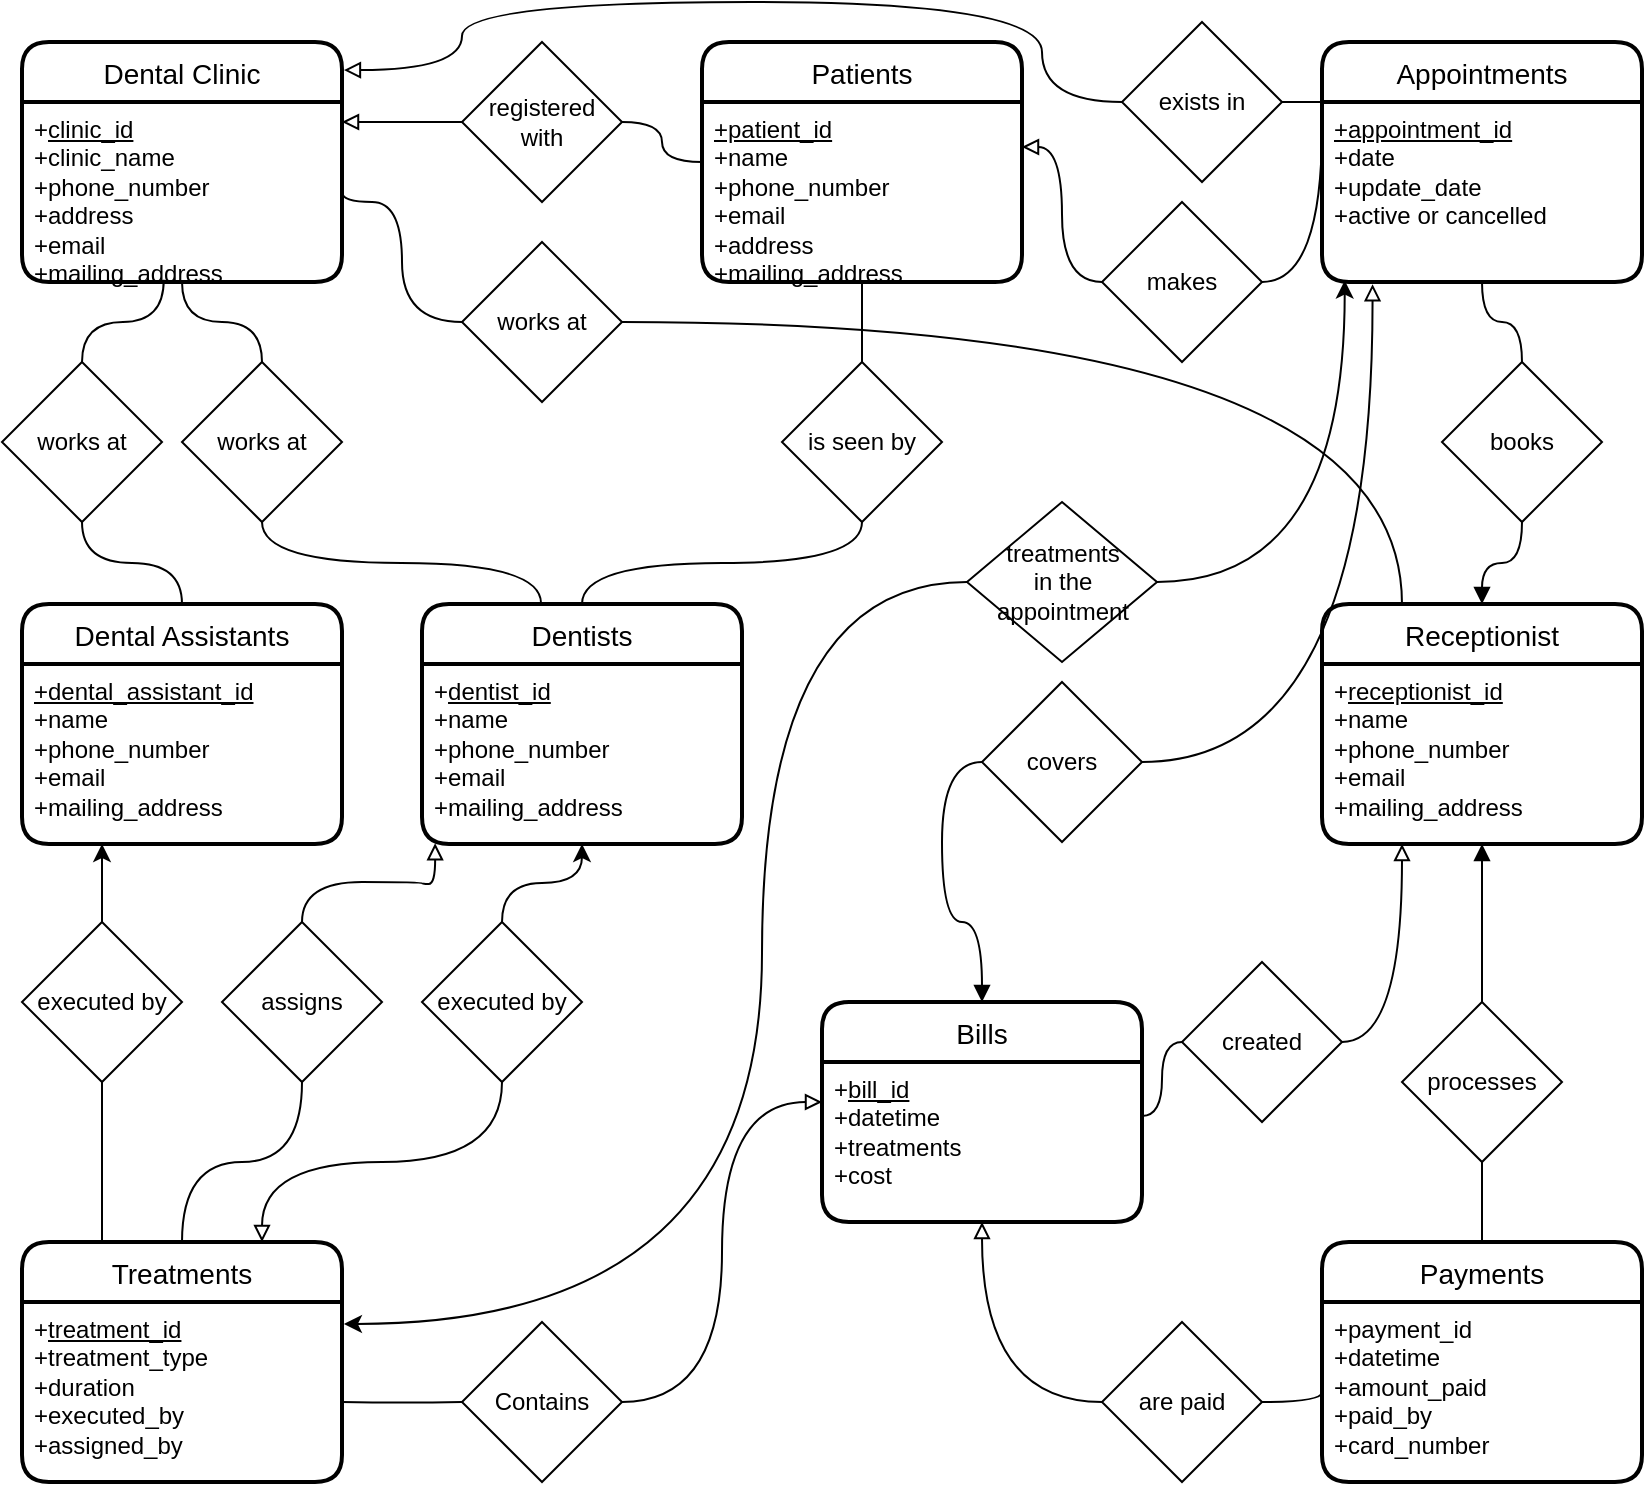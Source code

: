 <mxfile version="16.6.2" type="github">
  <diagram id="0YO4q45qK2cxMAk0PEHQ" name="Page-1">
    <mxGraphModel dx="1094" dy="808" grid="1" gridSize="10" guides="1" tooltips="1" connect="1" arrows="1" fold="1" page="1" pageScale="1" pageWidth="850" pageHeight="1100" math="0" shadow="0">
      <root>
        <mxCell id="0" />
        <mxCell id="1" parent="0" />
        <mxCell id="yixYYZR7p3-tDQ7YvWht-1" value="Dental Clinic" style="swimlane;childLayout=stackLayout;horizontal=1;startSize=30;horizontalStack=0;rounded=1;fontSize=14;fontStyle=0;strokeWidth=2;resizeParent=0;resizeLast=1;shadow=0;dashed=0;align=center;" parent="1" vertex="1">
          <mxGeometry x="40" y="40" width="160" height="120" as="geometry" />
        </mxCell>
        <mxCell id="yixYYZR7p3-tDQ7YvWht-2" value="+&lt;u&gt;clinic_id&lt;/u&gt;&lt;br&gt;+clinic_name&lt;br&gt;&lt;div&gt;+phone_number&lt;/div&gt;&lt;div&gt;+address &lt;br&gt;&lt;/div&gt;&lt;div&gt;+email&lt;/div&gt;&lt;div&gt;+mailing_address&lt;br&gt;&lt;/div&gt;" style="align=left;strokeColor=none;fillColor=none;spacingLeft=4;fontSize=12;verticalAlign=top;resizable=0;rotatable=0;part=1;html=1;" parent="yixYYZR7p3-tDQ7YvWht-1" vertex="1">
          <mxGeometry y="30" width="160" height="90" as="geometry" />
        </mxCell>
        <mxCell id="yixYYZR7p3-tDQ7YvWht-4" value="Dentists" style="swimlane;childLayout=stackLayout;horizontal=1;startSize=30;horizontalStack=0;rounded=1;fontSize=14;fontStyle=0;strokeWidth=2;resizeParent=0;resizeLast=1;shadow=0;dashed=0;align=center;" parent="1" vertex="1">
          <mxGeometry x="240" y="321" width="160" height="120" as="geometry" />
        </mxCell>
        <mxCell id="yixYYZR7p3-tDQ7YvWht-5" value="+&lt;u&gt;dentist_id&lt;/u&gt;&lt;br&gt;+name&lt;br&gt;&lt;div&gt;+phone_number&lt;/div&gt;&lt;div&gt;+email&lt;/div&gt;&lt;div&gt;+mailing_address&lt;br&gt;&lt;/div&gt;" style="align=left;strokeColor=none;fillColor=none;spacingLeft=4;fontSize=12;verticalAlign=top;resizable=0;rotatable=0;part=1;html=1;" parent="yixYYZR7p3-tDQ7YvWht-4" vertex="1">
          <mxGeometry y="30" width="160" height="90" as="geometry" />
        </mxCell>
        <mxCell id="yixYYZR7p3-tDQ7YvWht-6" value="Patients" style="swimlane;childLayout=stackLayout;horizontal=1;startSize=30;horizontalStack=0;rounded=1;fontSize=14;fontStyle=0;strokeWidth=2;resizeParent=0;resizeLast=1;shadow=0;dashed=0;align=center;" parent="1" vertex="1">
          <mxGeometry x="380" y="40" width="160" height="120" as="geometry" />
        </mxCell>
        <mxCell id="yixYYZR7p3-tDQ7YvWht-7" value="&lt;u&gt;+patient_id&lt;/u&gt;&lt;br&gt;+name&lt;br&gt;&lt;div&gt;+phone_number&lt;/div&gt;&lt;div&gt;+email&lt;br&gt;+address &lt;br&gt;&lt;/div&gt;&lt;div&gt;+mailing_address&lt;br&gt;&lt;/div&gt;" style="align=left;strokeColor=none;fillColor=none;spacingLeft=4;fontSize=12;verticalAlign=top;resizable=0;rotatable=0;part=1;html=1;" parent="yixYYZR7p3-tDQ7YvWht-6" vertex="1">
          <mxGeometry y="30" width="160" height="90" as="geometry" />
        </mxCell>
        <mxCell id="yixYYZR7p3-tDQ7YvWht-8" value="Dental Assistants" style="swimlane;childLayout=stackLayout;horizontal=1;startSize=30;horizontalStack=0;rounded=1;fontSize=14;fontStyle=0;strokeWidth=2;resizeParent=0;resizeLast=1;shadow=0;dashed=0;align=center;" parent="1" vertex="1">
          <mxGeometry x="40" y="321" width="160" height="120" as="geometry" />
        </mxCell>
        <mxCell id="yixYYZR7p3-tDQ7YvWht-9" value="&lt;u&gt;+dental_assistant_id&lt;/u&gt;&lt;br&gt;+name&lt;br&gt;&lt;div&gt;+phone_number&lt;/div&gt;&lt;div&gt;+email&lt;/div&gt;&lt;div&gt;+mailing_address&lt;br&gt;&lt;/div&gt;" style="align=left;strokeColor=none;fillColor=none;spacingLeft=4;fontSize=12;verticalAlign=top;resizable=0;rotatable=0;part=1;html=1;" parent="yixYYZR7p3-tDQ7YvWht-8" vertex="1">
          <mxGeometry y="30" width="160" height="90" as="geometry" />
        </mxCell>
        <mxCell id="yixYYZR7p3-tDQ7YvWht-10" value="Treatments " style="swimlane;childLayout=stackLayout;horizontal=1;startSize=30;horizontalStack=0;rounded=1;fontSize=14;fontStyle=0;strokeWidth=2;resizeParent=0;resizeLast=1;shadow=0;dashed=0;align=center;" parent="1" vertex="1">
          <mxGeometry x="40" y="640" width="160" height="120" as="geometry" />
        </mxCell>
        <mxCell id="yixYYZR7p3-tDQ7YvWht-11" value="+&lt;u&gt;treatment_id&lt;/u&gt;&lt;br&gt;+treatment_type&lt;br&gt;&lt;div&gt;+duration&lt;/div&gt;&lt;div&gt;+executed_by &lt;br&gt;&lt;/div&gt;&lt;div&gt;+assigned_by&lt;br&gt;&lt;/div&gt;" style="align=left;strokeColor=none;fillColor=none;spacingLeft=4;fontSize=12;verticalAlign=top;resizable=0;rotatable=0;part=1;html=1;" parent="yixYYZR7p3-tDQ7YvWht-10" vertex="1">
          <mxGeometry y="30" width="160" height="90" as="geometry" />
        </mxCell>
        <mxCell id="yixYYZR7p3-tDQ7YvWht-12" value="Appointments " style="swimlane;childLayout=stackLayout;horizontal=1;startSize=30;horizontalStack=0;rounded=1;fontSize=14;fontStyle=0;strokeWidth=2;resizeParent=0;resizeLast=1;shadow=0;dashed=0;align=center;" parent="1" vertex="1">
          <mxGeometry x="690" y="40" width="160" height="120" as="geometry" />
        </mxCell>
        <mxCell id="yixYYZR7p3-tDQ7YvWht-13" value="&lt;div&gt;&lt;u&gt;+appointment_id&lt;/u&gt;&lt;/div&gt;&lt;div&gt;+date&lt;/div&gt;&lt;div&gt;+update_date&lt;br&gt;&lt;/div&gt;&lt;div&gt;+active or cancelled&lt;br&gt;&lt;/div&gt;&lt;div&gt;&lt;br&gt;&lt;/div&gt;" style="align=left;strokeColor=none;fillColor=none;spacingLeft=4;fontSize=12;verticalAlign=top;resizable=0;rotatable=0;part=1;html=1;" parent="yixYYZR7p3-tDQ7YvWht-12" vertex="1">
          <mxGeometry y="30" width="160" height="90" as="geometry" />
        </mxCell>
        <mxCell id="yixYYZR7p3-tDQ7YvWht-14" value="Bills" style="swimlane;childLayout=stackLayout;horizontal=1;startSize=30;horizontalStack=0;rounded=1;fontSize=14;fontStyle=0;strokeWidth=2;resizeParent=0;resizeLast=1;shadow=0;align=center;fillColor=none;" parent="1" vertex="1">
          <mxGeometry x="440" y="520" width="160" height="110" as="geometry" />
        </mxCell>
        <mxCell id="yixYYZR7p3-tDQ7YvWht-15" value="+&lt;u&gt;bill_id&lt;br&gt;&lt;/u&gt;+datetime &lt;br&gt;&lt;div&gt;+treatments &lt;/div&gt;&lt;div&gt;+cost&lt;br&gt;&lt;/div&gt;" style="align=left;strokeColor=none;fillColor=none;spacingLeft=4;fontSize=12;verticalAlign=top;resizable=0;rotatable=0;part=1;html=1;" parent="yixYYZR7p3-tDQ7YvWht-14" vertex="1">
          <mxGeometry y="30" width="160" height="80" as="geometry" />
        </mxCell>
        <mxCell id="yixYYZR7p3-tDQ7YvWht-17" style="rounded=0;orthogonalLoop=1;jettySize=auto;html=1;endArrow=block;endFill=0;edgeStyle=orthogonalEdgeStyle;curved=1;strokeColor=default;" parent="1" source="yixYYZR7p3-tDQ7YvWht-16" edge="1">
          <mxGeometry relative="1" as="geometry">
            <mxPoint x="200" y="80" as="targetPoint" />
          </mxGeometry>
        </mxCell>
        <mxCell id="yixYYZR7p3-tDQ7YvWht-18" style="edgeStyle=orthogonalEdgeStyle;rounded=0;orthogonalLoop=1;jettySize=auto;html=1;entryX=0;entryY=0.5;entryDx=0;entryDy=0;endArrow=none;endFill=0;exitX=1;exitY=0.5;exitDx=0;exitDy=0;curved=1;" parent="1" source="yixYYZR7p3-tDQ7YvWht-16" target="yixYYZR7p3-tDQ7YvWht-6" edge="1">
          <mxGeometry relative="1" as="geometry" />
        </mxCell>
        <mxCell id="yixYYZR7p3-tDQ7YvWht-16" value="&lt;div&gt;registered &lt;br&gt;&lt;/div&gt;&lt;div&gt;with&lt;/div&gt;" style="shape=rhombus;perimeter=rhombusPerimeter;whiteSpace=wrap;html=1;align=center;" parent="1" vertex="1">
          <mxGeometry x="260" y="40" width="80" height="80" as="geometry" />
        </mxCell>
        <mxCell id="_nI5DZy2AJyz_5Zyf3im-6" value="Receptionist" style="swimlane;childLayout=stackLayout;horizontal=1;startSize=30;horizontalStack=0;rounded=1;fontSize=14;fontStyle=0;strokeWidth=2;resizeParent=0;resizeLast=1;shadow=0;dashed=0;align=center;" parent="1" vertex="1">
          <mxGeometry x="690" y="321" width="160" height="120" as="geometry" />
        </mxCell>
        <mxCell id="_nI5DZy2AJyz_5Zyf3im-7" value="+&lt;u&gt;receptionist_id&lt;/u&gt;&lt;br&gt;+name&lt;br&gt;&lt;div&gt;+phone_number&lt;/div&gt;&lt;div&gt;+email&lt;/div&gt;&lt;div&gt;+mailing_address&lt;br&gt;&lt;/div&gt;" style="align=left;strokeColor=none;fillColor=none;spacingLeft=4;fontSize=12;verticalAlign=top;resizable=0;rotatable=0;part=1;html=1;" parent="_nI5DZy2AJyz_5Zyf3im-6" vertex="1">
          <mxGeometry y="30" width="160" height="90" as="geometry" />
        </mxCell>
        <mxCell id="_nI5DZy2AJyz_5Zyf3im-10" value="created" style="rhombus;whiteSpace=wrap;html=1;rounded=0;sketch=0;" parent="1" vertex="1">
          <mxGeometry x="620" y="500" width="80" height="80" as="geometry" />
        </mxCell>
        <mxCell id="_nI5DZy2AJyz_5Zyf3im-11" value="" style="endArrow=none;html=1;rounded=1;sketch=0;curved=1;entryX=0;entryY=0.5;entryDx=0;entryDy=0;exitX=1;exitY=0.337;exitDx=0;exitDy=0;exitPerimeter=0;edgeStyle=orthogonalEdgeStyle;" parent="1" source="yixYYZR7p3-tDQ7YvWht-15" target="_nI5DZy2AJyz_5Zyf3im-10" edge="1">
          <mxGeometry width="50" height="50" relative="1" as="geometry">
            <mxPoint x="410" y="510.33" as="sourcePoint" />
            <mxPoint x="640" y="590" as="targetPoint" />
          </mxGeometry>
        </mxCell>
        <mxCell id="_nI5DZy2AJyz_5Zyf3im-12" value="" style="endArrow=classic;html=1;rounded=1;sketch=0;curved=0;entryX=0.25;entryY=1;entryDx=0;entryDy=0;exitX=0.5;exitY=0;exitDx=0;exitDy=0;" parent="1" source="_nI5DZy2AJyz_5Zyf3im-16" target="yixYYZR7p3-tDQ7YvWht-9" edge="1">
          <mxGeometry width="50" height="50" relative="1" as="geometry">
            <mxPoint x="80" y="540" as="sourcePoint" />
            <mxPoint x="130" y="490" as="targetPoint" />
          </mxGeometry>
        </mxCell>
        <mxCell id="_nI5DZy2AJyz_5Zyf3im-13" value="" style="endArrow=classic;html=1;rounded=1;sketch=0;curved=1;entryX=0.5;entryY=1;entryDx=0;entryDy=0;startArrow=none;exitX=0.5;exitY=0;exitDx=0;exitDy=0;edgeStyle=orthogonalEdgeStyle;" parent="1" source="_nI5DZy2AJyz_5Zyf3im-17" target="yixYYZR7p3-tDQ7YvWht-5" edge="1">
          <mxGeometry width="50" height="50" relative="1" as="geometry">
            <mxPoint x="170" y="550" as="sourcePoint" />
            <mxPoint x="220" y="500" as="targetPoint" />
          </mxGeometry>
        </mxCell>
        <mxCell id="_nI5DZy2AJyz_5Zyf3im-15" value="" style="endArrow=block;html=1;rounded=1;sketch=0;curved=1;exitX=1;exitY=0.5;exitDx=0;exitDy=0;entryX=0;entryY=0.25;entryDx=0;entryDy=0;startArrow=none;edgeStyle=orthogonalEdgeStyle;endFill=0;" parent="1" source="_nI5DZy2AJyz_5Zyf3im-22" target="yixYYZR7p3-tDQ7YvWht-15" edge="1">
          <mxGeometry width="50" height="50" relative="1" as="geometry">
            <mxPoint x="170" y="690" as="sourcePoint" />
            <mxPoint x="220" y="640" as="targetPoint" />
          </mxGeometry>
        </mxCell>
        <mxCell id="CEkyPF-p6MLA-TPRzy7i-5" style="edgeStyle=orthogonalEdgeStyle;rounded=0;orthogonalLoop=1;jettySize=auto;html=1;endArrow=none;endFill=0;exitX=0.5;exitY=1;exitDx=0;exitDy=0;curved=1;entryX=0.25;entryY=0;entryDx=0;entryDy=0;" parent="1" source="_nI5DZy2AJyz_5Zyf3im-16" target="yixYYZR7p3-tDQ7YvWht-10" edge="1">
          <mxGeometry relative="1" as="geometry" />
        </mxCell>
        <mxCell id="_nI5DZy2AJyz_5Zyf3im-16" value="executed by" style="rhombus;whiteSpace=wrap;html=1;rounded=0;sketch=0;" parent="1" vertex="1">
          <mxGeometry x="40" y="480" width="80" height="80" as="geometry" />
        </mxCell>
        <mxCell id="CEkyPF-p6MLA-TPRzy7i-41" style="edgeStyle=orthogonalEdgeStyle;curved=1;rounded=0;orthogonalLoop=1;jettySize=auto;html=1;entryX=0.75;entryY=0;entryDx=0;entryDy=0;endArrow=block;endFill=0;exitX=0.5;exitY=1;exitDx=0;exitDy=0;" parent="1" source="_nI5DZy2AJyz_5Zyf3im-17" target="yixYYZR7p3-tDQ7YvWht-10" edge="1">
          <mxGeometry relative="1" as="geometry" />
        </mxCell>
        <mxCell id="_nI5DZy2AJyz_5Zyf3im-17" value="executed by" style="rhombus;whiteSpace=wrap;html=1;rounded=0;sketch=0;" parent="1" vertex="1">
          <mxGeometry x="240" y="480" width="80" height="80" as="geometry" />
        </mxCell>
        <mxCell id="_nI5DZy2AJyz_5Zyf3im-19" value="" style="endArrow=block;html=1;rounded=1;sketch=0;curved=1;exitX=0;exitY=0.5;exitDx=0;exitDy=0;endFill=0;edgeStyle=orthogonalEdgeStyle;entryX=1;entryY=0.25;entryDx=0;entryDy=0;" parent="1" source="_nI5DZy2AJyz_5Zyf3im-20" target="yixYYZR7p3-tDQ7YvWht-7" edge="1">
          <mxGeometry width="50" height="50" relative="1" as="geometry">
            <mxPoint x="540" y="200" as="sourcePoint" />
            <mxPoint x="660" y="130" as="targetPoint" />
          </mxGeometry>
        </mxCell>
        <mxCell id="CEkyPF-p6MLA-TPRzy7i-2" style="edgeStyle=orthogonalEdgeStyle;rounded=0;orthogonalLoop=1;jettySize=auto;html=1;endArrow=none;endFill=0;exitX=1;exitY=0.5;exitDx=0;exitDy=0;curved=1;" parent="1" source="_nI5DZy2AJyz_5Zyf3im-20" edge="1">
          <mxGeometry relative="1" as="geometry">
            <mxPoint x="690" y="80" as="targetPoint" />
          </mxGeometry>
        </mxCell>
        <mxCell id="_nI5DZy2AJyz_5Zyf3im-20" value="makes" style="rhombus;whiteSpace=wrap;html=1;rounded=0;sketch=0;" parent="1" vertex="1">
          <mxGeometry x="580" y="120" width="80" height="80" as="geometry" />
        </mxCell>
        <mxCell id="_nI5DZy2AJyz_5Zyf3im-23" value="" style="endArrow=none;html=1;rounded=1;sketch=0;curved=1;entryX=0;entryY=0.5;entryDx=0;entryDy=0;edgeStyle=orthogonalEdgeStyle;" parent="1" target="_nI5DZy2AJyz_5Zyf3im-22" edge="1">
          <mxGeometry width="50" height="50" relative="1" as="geometry">
            <mxPoint x="200" y="720" as="sourcePoint" />
            <mxPoint x="276" y="836.99" as="targetPoint" />
          </mxGeometry>
        </mxCell>
        <mxCell id="_nI5DZy2AJyz_5Zyf3im-24" value="" style="endArrow=block;html=1;rounded=1;sketch=0;curved=1;entryX=0.25;entryY=1;entryDx=0;entryDy=0;exitX=1;exitY=0.5;exitDx=0;exitDy=0;edgeStyle=orthogonalEdgeStyle;endFill=0;" parent="1" source="_nI5DZy2AJyz_5Zyf3im-10" target="_nI5DZy2AJyz_5Zyf3im-7" edge="1">
          <mxGeometry width="50" height="50" relative="1" as="geometry">
            <mxPoint x="550" y="480" as="sourcePoint" />
            <mxPoint x="600" y="430" as="targetPoint" />
          </mxGeometry>
        </mxCell>
        <mxCell id="_nI5DZy2AJyz_5Zyf3im-26" value="" style="endArrow=block;html=1;rounded=1;sketch=0;curved=1;entryX=0.5;entryY=0;entryDx=0;entryDy=0;exitX=0.5;exitY=1;exitDx=0;exitDy=0;endFill=1;edgeStyle=orthogonalEdgeStyle;" parent="1" source="_nI5DZy2AJyz_5Zyf3im-27" target="_nI5DZy2AJyz_5Zyf3im-6" edge="1">
          <mxGeometry width="50" height="50" relative="1" as="geometry">
            <mxPoint x="630" y="320" as="sourcePoint" />
            <mxPoint x="680" y="270" as="targetPoint" />
          </mxGeometry>
        </mxCell>
        <mxCell id="CEkyPF-p6MLA-TPRzy7i-1" style="rounded=0;orthogonalLoop=1;jettySize=auto;html=1;entryX=0.5;entryY=1;entryDx=0;entryDy=0;endArrow=none;endFill=0;exitX=0.5;exitY=0;exitDx=0;exitDy=0;edgeStyle=orthogonalEdgeStyle;curved=1;" parent="1" source="_nI5DZy2AJyz_5Zyf3im-27" target="yixYYZR7p3-tDQ7YvWht-13" edge="1">
          <mxGeometry relative="1" as="geometry" />
        </mxCell>
        <mxCell id="_nI5DZy2AJyz_5Zyf3im-27" value="books" style="rhombus;whiteSpace=wrap;html=1;rounded=0;sketch=0;" parent="1" vertex="1">
          <mxGeometry x="750" y="200" width="80" height="80" as="geometry" />
        </mxCell>
        <mxCell id="CEkyPF-p6MLA-TPRzy7i-7" style="edgeStyle=orthogonalEdgeStyle;rounded=0;orthogonalLoop=1;jettySize=auto;html=1;endArrow=none;endFill=0;exitX=0.5;exitY=1;exitDx=0;exitDy=0;curved=1;" parent="1" source="CEkyPF-p6MLA-TPRzy7i-6" target="yixYYZR7p3-tDQ7YvWht-4" edge="1">
          <mxGeometry relative="1" as="geometry" />
        </mxCell>
        <mxCell id="CEkyPF-p6MLA-TPRzy7i-8" style="edgeStyle=orthogonalEdgeStyle;rounded=0;orthogonalLoop=1;jettySize=auto;html=1;entryX=0.5;entryY=1;entryDx=0;entryDy=0;endArrow=none;endFill=0;exitX=0.5;exitY=0;exitDx=0;exitDy=0;curved=1;" parent="1" source="CEkyPF-p6MLA-TPRzy7i-6" target="yixYYZR7p3-tDQ7YvWht-6" edge="1">
          <mxGeometry relative="1" as="geometry" />
        </mxCell>
        <mxCell id="CEkyPF-p6MLA-TPRzy7i-6" value="is seen by " style="rhombus;whiteSpace=wrap;html=1;rounded=0;sketch=0;" parent="1" vertex="1">
          <mxGeometry x="420" y="200" width="80" height="80" as="geometry" />
        </mxCell>
        <mxCell id="CEkyPF-p6MLA-TPRzy7i-9" value="Payments" style="swimlane;childLayout=stackLayout;horizontal=1;startSize=30;horizontalStack=0;rounded=1;fontSize=14;fontStyle=0;strokeWidth=2;resizeParent=0;resizeLast=1;shadow=0;align=center;fillColor=none;" parent="1" vertex="1">
          <mxGeometry x="690" y="640" width="160" height="120" as="geometry" />
        </mxCell>
        <mxCell id="CEkyPF-p6MLA-TPRzy7i-10" value="+payment_id&lt;br&gt;+datetime &lt;br&gt;&lt;div&gt;+amount_paid&amp;nbsp; &lt;br&gt;&lt;/div&gt;&lt;div&gt;+paid_by&lt;/div&gt;&lt;div&gt;+card_number&lt;br&gt;&lt;/div&gt;" style="align=left;strokeColor=none;fillColor=none;spacingLeft=4;fontSize=12;verticalAlign=top;resizable=0;rotatable=0;part=1;html=1;" parent="CEkyPF-p6MLA-TPRzy7i-9" vertex="1">
          <mxGeometry y="30" width="160" height="90" as="geometry" />
        </mxCell>
        <mxCell id="CEkyPF-p6MLA-TPRzy7i-12" style="edgeStyle=orthogonalEdgeStyle;rounded=0;orthogonalLoop=1;jettySize=auto;html=1;entryX=0.5;entryY=0;entryDx=0;entryDy=0;endArrow=none;endFill=0;curved=1;exitX=0.5;exitY=1;exitDx=0;exitDy=0;" parent="1" source="CEkyPF-p6MLA-TPRzy7i-11" target="CEkyPF-p6MLA-TPRzy7i-9" edge="1">
          <mxGeometry relative="1" as="geometry">
            <mxPoint x="800" y="640" as="sourcePoint" />
          </mxGeometry>
        </mxCell>
        <mxCell id="CEkyPF-p6MLA-TPRzy7i-13" style="edgeStyle=orthogonalEdgeStyle;rounded=0;orthogonalLoop=1;jettySize=auto;html=1;entryX=0.5;entryY=1;entryDx=0;entryDy=0;endArrow=block;endFill=1;exitX=0.5;exitY=0;exitDx=0;exitDy=0;curved=1;" parent="1" source="CEkyPF-p6MLA-TPRzy7i-11" target="_nI5DZy2AJyz_5Zyf3im-7" edge="1">
          <mxGeometry relative="1" as="geometry" />
        </mxCell>
        <mxCell id="CEkyPF-p6MLA-TPRzy7i-11" value="processes" style="rhombus;whiteSpace=wrap;html=1;rounded=0;sketch=0;" parent="1" vertex="1">
          <mxGeometry x="730" y="520" width="80" height="80" as="geometry" />
        </mxCell>
        <mxCell id="CEkyPF-p6MLA-TPRzy7i-16" style="edgeStyle=orthogonalEdgeStyle;rounded=0;orthogonalLoop=1;jettySize=auto;html=1;entryX=0;entryY=0.5;entryDx=0;entryDy=0;endArrow=none;endFill=0;exitX=1;exitY=0.5;exitDx=0;exitDy=0;curved=1;" parent="1" source="CEkyPF-p6MLA-TPRzy7i-15" target="CEkyPF-p6MLA-TPRzy7i-10" edge="1">
          <mxGeometry relative="1" as="geometry">
            <mxPoint x="640" y="820" as="sourcePoint" />
          </mxGeometry>
        </mxCell>
        <mxCell id="CEkyPF-p6MLA-TPRzy7i-17" style="edgeStyle=orthogonalEdgeStyle;rounded=0;orthogonalLoop=1;jettySize=auto;html=1;entryX=0.5;entryY=1;entryDx=0;entryDy=0;endArrow=block;endFill=0;exitX=0;exitY=0.5;exitDx=0;exitDy=0;curved=1;" parent="1" source="CEkyPF-p6MLA-TPRzy7i-15" target="yixYYZR7p3-tDQ7YvWht-15" edge="1">
          <mxGeometry relative="1" as="geometry" />
        </mxCell>
        <mxCell id="CEkyPF-p6MLA-TPRzy7i-15" value="are paid" style="rhombus;whiteSpace=wrap;html=1;rounded=0;sketch=0;" parent="1" vertex="1">
          <mxGeometry x="580" y="680" width="80" height="80" as="geometry" />
        </mxCell>
        <mxCell id="CEkyPF-p6MLA-TPRzy7i-21" style="edgeStyle=orthogonalEdgeStyle;curved=1;rounded=0;orthogonalLoop=1;jettySize=auto;html=1;entryX=0.443;entryY=0.987;entryDx=0;entryDy=0;entryPerimeter=0;endArrow=none;endFill=0;" parent="1" source="CEkyPF-p6MLA-TPRzy7i-18" target="yixYYZR7p3-tDQ7YvWht-2" edge="1">
          <mxGeometry relative="1" as="geometry" />
        </mxCell>
        <mxCell id="CEkyPF-p6MLA-TPRzy7i-22" style="edgeStyle=orthogonalEdgeStyle;curved=1;rounded=0;orthogonalLoop=1;jettySize=auto;html=1;endArrow=none;endFill=0;" parent="1" source="CEkyPF-p6MLA-TPRzy7i-18" target="yixYYZR7p3-tDQ7YvWht-8" edge="1">
          <mxGeometry relative="1" as="geometry" />
        </mxCell>
        <mxCell id="CEkyPF-p6MLA-TPRzy7i-18" value="works at" style="rhombus;whiteSpace=wrap;html=1;rounded=0;sketch=0;" parent="1" vertex="1">
          <mxGeometry x="30" y="200" width="80" height="80" as="geometry" />
        </mxCell>
        <mxCell id="CEkyPF-p6MLA-TPRzy7i-23" style="edgeStyle=orthogonalEdgeStyle;curved=1;rounded=0;orthogonalLoop=1;jettySize=auto;html=1;endArrow=none;endFill=0;" parent="1" source="CEkyPF-p6MLA-TPRzy7i-19" target="yixYYZR7p3-tDQ7YvWht-2" edge="1">
          <mxGeometry relative="1" as="geometry" />
        </mxCell>
        <mxCell id="CEkyPF-p6MLA-TPRzy7i-24" style="edgeStyle=orthogonalEdgeStyle;curved=1;rounded=0;orthogonalLoop=1;jettySize=auto;html=1;endArrow=none;endFill=0;entryX=0.372;entryY=-0.003;entryDx=0;entryDy=0;entryPerimeter=0;exitX=0.5;exitY=1;exitDx=0;exitDy=0;" parent="1" source="CEkyPF-p6MLA-TPRzy7i-19" target="yixYYZR7p3-tDQ7YvWht-4" edge="1">
          <mxGeometry relative="1" as="geometry">
            <mxPoint x="320" y="320" as="targetPoint" />
          </mxGeometry>
        </mxCell>
        <mxCell id="CEkyPF-p6MLA-TPRzy7i-19" value="works at" style="rhombus;whiteSpace=wrap;html=1;rounded=0;sketch=0;" parent="1" vertex="1">
          <mxGeometry x="120" y="200" width="80" height="80" as="geometry" />
        </mxCell>
        <mxCell id="CEkyPF-p6MLA-TPRzy7i-26" style="edgeStyle=orthogonalEdgeStyle;curved=1;rounded=0;orthogonalLoop=1;jettySize=auto;html=1;endArrow=none;endFill=0;exitX=0;exitY=0.5;exitDx=0;exitDy=0;" parent="1" source="CEkyPF-p6MLA-TPRzy7i-25" edge="1">
          <mxGeometry relative="1" as="geometry">
            <Array as="points">
              <mxPoint x="230" y="180" />
              <mxPoint x="230" y="120" />
              <mxPoint x="200" y="120" />
            </Array>
            <mxPoint x="200" y="115" as="targetPoint" />
          </mxGeometry>
        </mxCell>
        <mxCell id="CEkyPF-p6MLA-TPRzy7i-27" style="edgeStyle=orthogonalEdgeStyle;curved=1;rounded=0;orthogonalLoop=1;jettySize=auto;html=1;endArrow=none;endFill=0;entryX=0.25;entryY=0;entryDx=0;entryDy=0;" parent="1" source="CEkyPF-p6MLA-TPRzy7i-25" target="_nI5DZy2AJyz_5Zyf3im-6" edge="1">
          <mxGeometry relative="1" as="geometry">
            <mxPoint x="780" y="320" as="targetPoint" />
          </mxGeometry>
        </mxCell>
        <mxCell id="CEkyPF-p6MLA-TPRzy7i-25" value="works at" style="rhombus;whiteSpace=wrap;html=1;rounded=0;sketch=0;" parent="1" vertex="1">
          <mxGeometry x="260" y="140" width="80" height="80" as="geometry" />
        </mxCell>
        <mxCell id="CEkyPF-p6MLA-TPRzy7i-29" style="edgeStyle=orthogonalEdgeStyle;curved=1;rounded=0;orthogonalLoop=1;jettySize=auto;html=1;entryX=0.071;entryY=0.992;entryDx=0;entryDy=0;endArrow=classic;endFill=1;entryPerimeter=0;" parent="1" source="CEkyPF-p6MLA-TPRzy7i-28" target="yixYYZR7p3-tDQ7YvWht-13" edge="1">
          <mxGeometry relative="1" as="geometry" />
        </mxCell>
        <mxCell id="KoP9NaCKjaB5Ua0drMDm-1" value="" style="edgeStyle=orthogonalEdgeStyle;rounded=0;orthogonalLoop=1;jettySize=auto;html=1;entryX=1.006;entryY=0.122;entryDx=0;entryDy=0;entryPerimeter=0;curved=1;exitX=0;exitY=0.5;exitDx=0;exitDy=0;" parent="1" source="CEkyPF-p6MLA-TPRzy7i-28" target="yixYYZR7p3-tDQ7YvWht-11" edge="1">
          <mxGeometry relative="1" as="geometry">
            <Array as="points">
              <mxPoint x="410" y="310" />
              <mxPoint x="410" y="681" />
            </Array>
          </mxGeometry>
        </mxCell>
        <mxCell id="CEkyPF-p6MLA-TPRzy7i-28" value="&lt;div&gt;treatments &lt;br&gt;&lt;/div&gt;&lt;div&gt;in the appointment &lt;/div&gt;" style="rhombus;whiteSpace=wrap;html=1;rounded=0;sketch=0;" parent="1" vertex="1">
          <mxGeometry x="512.5" y="270" width="95" height="80" as="geometry" />
        </mxCell>
        <mxCell id="CEkyPF-p6MLA-TPRzy7i-33" value="" style="edgeStyle=orthogonalEdgeStyle;curved=1;rounded=0;orthogonalLoop=1;jettySize=auto;html=1;endArrow=none;endFill=0;entryX=0.5;entryY=0;entryDx=0;entryDy=0;exitX=0.5;exitY=1;exitDx=0;exitDy=0;" parent="1" source="CEkyPF-p6MLA-TPRzy7i-32" target="yixYYZR7p3-tDQ7YvWht-10" edge="1">
          <mxGeometry relative="1" as="geometry">
            <mxPoint x="180" y="620" as="sourcePoint" />
          </mxGeometry>
        </mxCell>
        <mxCell id="CEkyPF-p6MLA-TPRzy7i-34" value="" style="edgeStyle=orthogonalEdgeStyle;curved=1;rounded=0;orthogonalLoop=1;jettySize=auto;html=1;endArrow=block;endFill=0;entryX=0.041;entryY=0.996;entryDx=0;entryDy=0;exitX=0.5;exitY=0;exitDx=0;exitDy=0;entryPerimeter=0;" parent="1" source="CEkyPF-p6MLA-TPRzy7i-32" target="yixYYZR7p3-tDQ7YvWht-5" edge="1">
          <mxGeometry relative="1" as="geometry" />
        </mxCell>
        <mxCell id="CEkyPF-p6MLA-TPRzy7i-32" value="assigns " style="rhombus;whiteSpace=wrap;html=1;rounded=0;sketch=0;" parent="1" vertex="1">
          <mxGeometry x="140" y="480" width="80" height="80" as="geometry" />
        </mxCell>
        <mxCell id="CEkyPF-p6MLA-TPRzy7i-37" style="edgeStyle=orthogonalEdgeStyle;curved=1;rounded=0;orthogonalLoop=1;jettySize=auto;html=1;entryX=0.158;entryY=1.012;entryDx=0;entryDy=0;entryPerimeter=0;endArrow=block;endFill=0;" parent="1" source="CEkyPF-p6MLA-TPRzy7i-36" target="yixYYZR7p3-tDQ7YvWht-13" edge="1">
          <mxGeometry relative="1" as="geometry" />
        </mxCell>
        <mxCell id="CEkyPF-p6MLA-TPRzy7i-38" style="edgeStyle=orthogonalEdgeStyle;curved=1;rounded=0;orthogonalLoop=1;jettySize=auto;html=1;entryX=0.5;entryY=0;entryDx=0;entryDy=0;endArrow=block;endFill=1;exitX=0;exitY=0.5;exitDx=0;exitDy=0;" parent="1" source="CEkyPF-p6MLA-TPRzy7i-36" target="yixYYZR7p3-tDQ7YvWht-14" edge="1">
          <mxGeometry relative="1" as="geometry" />
        </mxCell>
        <mxCell id="CEkyPF-p6MLA-TPRzy7i-36" value="covers" style="rhombus;whiteSpace=wrap;html=1;rounded=0;sketch=0;" parent="1" vertex="1">
          <mxGeometry x="520" y="360" width="80" height="80" as="geometry" />
        </mxCell>
        <mxCell id="_nI5DZy2AJyz_5Zyf3im-22" value="Contains" style="rhombus;whiteSpace=wrap;html=1;rounded=0;sketch=0;" parent="1" vertex="1">
          <mxGeometry x="260" y="680" width="80" height="80" as="geometry" />
        </mxCell>
        <mxCell id="uI3P9yjo85G7I_8MaNyS-2" style="edgeStyle=orthogonalEdgeStyle;rounded=0;orthogonalLoop=1;jettySize=auto;html=1;curved=1;exitX=0;exitY=0.5;exitDx=0;exitDy=0;startArrow=none;startFill=0;endArrow=block;endFill=0;entryX=1.006;entryY=0.117;entryDx=0;entryDy=0;entryPerimeter=0;" edge="1" parent="1" source="uI3P9yjo85G7I_8MaNyS-1" target="yixYYZR7p3-tDQ7YvWht-1">
          <mxGeometry relative="1" as="geometry">
            <Array as="points">
              <mxPoint x="550" y="70" />
              <mxPoint x="550" y="20" />
              <mxPoint x="260" y="20" />
              <mxPoint x="260" y="54" />
            </Array>
          </mxGeometry>
        </mxCell>
        <mxCell id="uI3P9yjo85G7I_8MaNyS-3" style="edgeStyle=orthogonalEdgeStyle;curved=1;rounded=0;orthogonalLoop=1;jettySize=auto;html=1;entryX=0;entryY=0;entryDx=0;entryDy=0;endArrow=none;endFill=0;" edge="1" parent="1" source="uI3P9yjo85G7I_8MaNyS-1" target="yixYYZR7p3-tDQ7YvWht-13">
          <mxGeometry relative="1" as="geometry" />
        </mxCell>
        <mxCell id="uI3P9yjo85G7I_8MaNyS-1" value="exists in" style="rhombus;whiteSpace=wrap;html=1;rounded=0;sketch=0;" vertex="1" parent="1">
          <mxGeometry x="590" y="30" width="80" height="80" as="geometry" />
        </mxCell>
      </root>
    </mxGraphModel>
  </diagram>
</mxfile>
